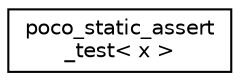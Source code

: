 digraph "Graphical Class Hierarchy"
{
 // LATEX_PDF_SIZE
  edge [fontname="Helvetica",fontsize="10",labelfontname="Helvetica",labelfontsize="10"];
  node [fontname="Helvetica",fontsize="10",shape=record];
  rankdir="LR";
  Node0 [label="poco_static_assert\l_test\< x \>",height=0.2,width=0.4,color="black", fillcolor="white", style="filled",URL="$structpoco__static__assert__test.html",tooltip=" "];
}
